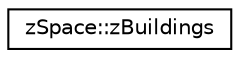 digraph "Graphical Class Hierarchy"
{
 // LATEX_PDF_SIZE
  edge [fontname="Helvetica",fontsize="10",labelfontname="Helvetica",labelfontsize="10"];
  node [fontname="Helvetica",fontsize="10",shape=record];
  rankdir="LR";
  Node0 [label="zSpace::zBuildings",height=0.2,width=0.4,color="black", fillcolor="white", style="filled",URL="$structz_space_1_1z_buildings.html",tooltip="A class for accessing the openstreet data and other city level data stored in a SQL database ,..."];
}
